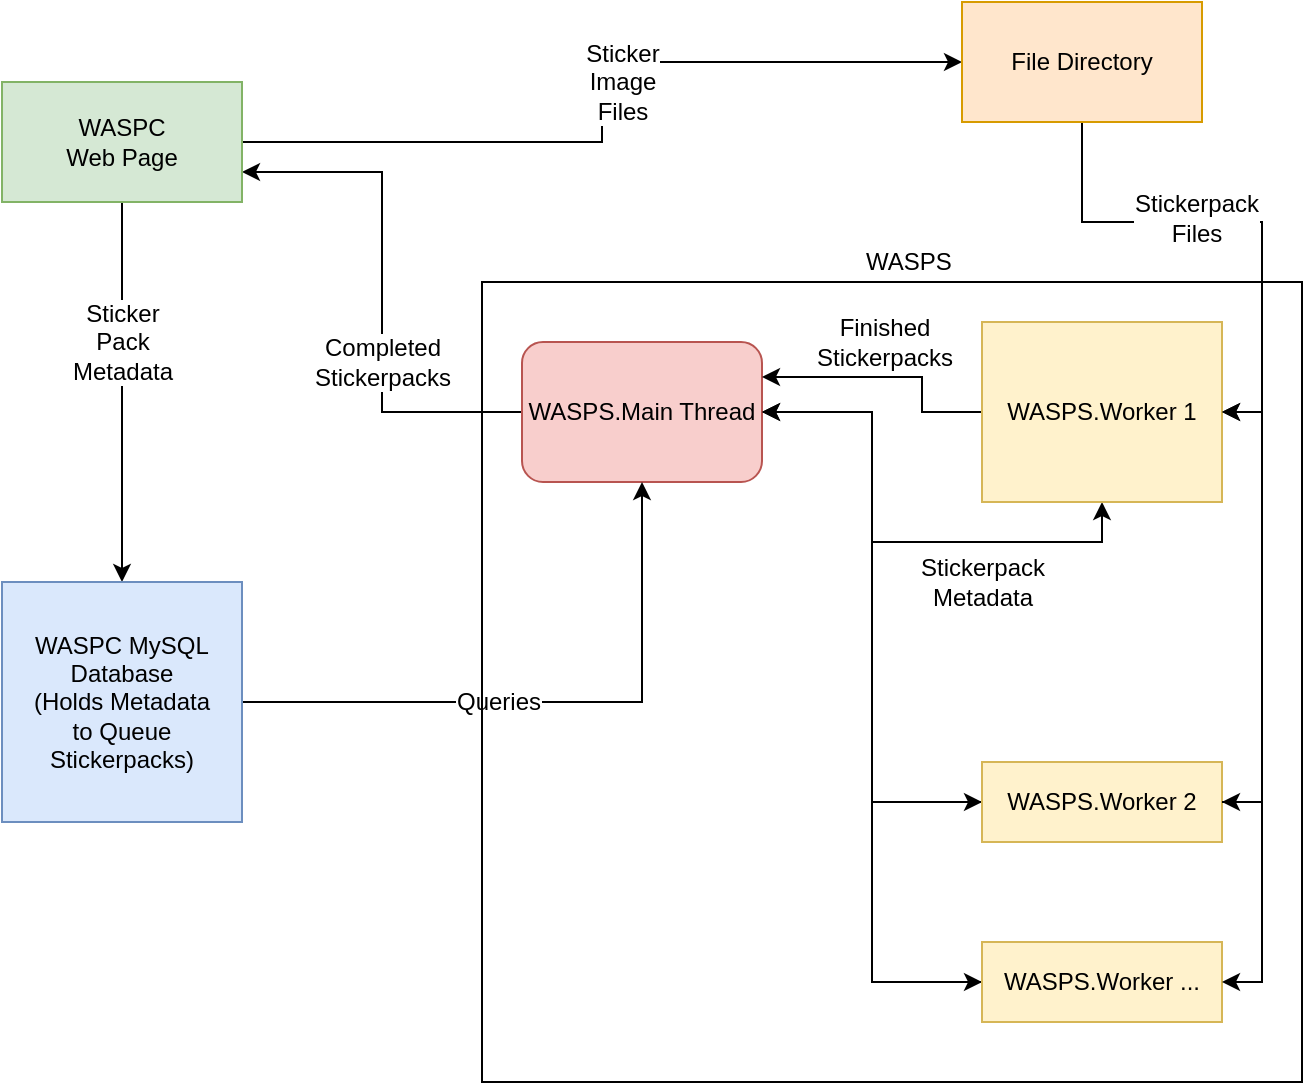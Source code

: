 <mxfile version="10.5.4" type="github"><diagram id="Z4A_8wUjsT93IdFoQ1Hn" name="Page-1"><mxGraphModel dx="1394" dy="771" grid="1" gridSize="10" guides="1" tooltips="1" connect="1" arrows="1" fold="1" page="1" pageScale="1" pageWidth="850" pageHeight="1100" math="0" shadow="0"><root><mxCell id="0"/><mxCell id="1" parent="0"/><mxCell id="iqGBE6cUt0kcgTVgOzWH-14" style="edgeStyle=orthogonalEdgeStyle;rounded=0;orthogonalLoop=1;jettySize=auto;html=1;entryX=1;entryY=0.75;entryDx=0;entryDy=0;" parent="1" source="iqGBE6cUt0kcgTVgOzWH-1" target="iqGBE6cUt0kcgTVgOzWH-5" edge="1"><mxGeometry relative="1" as="geometry"/></mxCell><mxCell id="iqGBE6cUt0kcgTVgOzWH-15" value="&lt;div&gt;Completed&lt;/div&gt;&lt;div&gt;Stickerpacks&lt;/div&gt;" style="text;html=1;resizable=0;points=[];align=center;verticalAlign=middle;labelBackgroundColor=#ffffff;" parent="iqGBE6cUt0kcgTVgOzWH-14" vertex="1" connectable="0"><mxGeometry x="0.254" y="1" relative="1" as="geometry"><mxPoint x="1" y="68" as="offset"/></mxGeometry></mxCell><mxCell id="iqGBE6cUt0kcgTVgOzWH-22" style="edgeStyle=orthogonalEdgeStyle;rounded=0;orthogonalLoop=1;jettySize=auto;html=1;entryX=0.5;entryY=1;entryDx=0;entryDy=0;" parent="1" source="iqGBE6cUt0kcgTVgOzWH-1" target="iqGBE6cUt0kcgTVgOzWH-2" edge="1"><mxGeometry relative="1" as="geometry"/></mxCell><mxCell id="iqGBE6cUt0kcgTVgOzWH-25" value="&lt;div&gt;Stickerpack&lt;/div&gt;&lt;div&gt;Metadata&lt;/div&gt;" style="text;html=1;resizable=0;points=[];align=center;verticalAlign=middle;labelBackgroundColor=#ffffff;" parent="iqGBE6cUt0kcgTVgOzWH-22" vertex="1" connectable="0"><mxGeometry x="0.004" y="-3" relative="1" as="geometry"><mxPoint x="47" y="17" as="offset"/></mxGeometry></mxCell><mxCell id="iqGBE6cUt0kcgTVgOzWH-26" style="edgeStyle=orthogonalEdgeStyle;rounded=0;orthogonalLoop=1;jettySize=auto;html=1;entryX=0;entryY=0.5;entryDx=0;entryDy=0;" parent="1" source="iqGBE6cUt0kcgTVgOzWH-1" target="iqGBE6cUt0kcgTVgOzWH-3" edge="1"><mxGeometry relative="1" as="geometry"/></mxCell><mxCell id="iqGBE6cUt0kcgTVgOzWH-28" style="edgeStyle=orthogonalEdgeStyle;rounded=0;orthogonalLoop=1;jettySize=auto;html=1;entryX=0;entryY=0.5;entryDx=0;entryDy=0;" parent="1" source="iqGBE6cUt0kcgTVgOzWH-1" target="iqGBE6cUt0kcgTVgOzWH-4" edge="1"><mxGeometry relative="1" as="geometry"/></mxCell><mxCell id="iqGBE6cUt0kcgTVgOzWH-1" value="WASPS.Main Thread" style="rounded=1;whiteSpace=wrap;html=1;fillColor=#f8cecc;strokeColor=#b85450;" parent="1" vertex="1"><mxGeometry x="320" y="330" width="120" height="70" as="geometry"/></mxCell><mxCell id="iqGBE6cUt0kcgTVgOzWH-23" style="edgeStyle=orthogonalEdgeStyle;rounded=0;orthogonalLoop=1;jettySize=auto;html=1;entryX=1;entryY=0.25;entryDx=0;entryDy=0;" parent="1" source="iqGBE6cUt0kcgTVgOzWH-2" target="iqGBE6cUt0kcgTVgOzWH-1" edge="1"><mxGeometry relative="1" as="geometry"><Array as="points"><mxPoint x="520" y="365"/><mxPoint x="520" y="348"/></Array></mxGeometry></mxCell><mxCell id="iqGBE6cUt0kcgTVgOzWH-24" value="&lt;div&gt;Finished&lt;/div&gt;&lt;div&gt;Stickerpacks&lt;/div&gt;" style="text;html=1;resizable=0;points=[];align=center;verticalAlign=middle;labelBackgroundColor=#ffffff;" parent="iqGBE6cUt0kcgTVgOzWH-23" vertex="1" connectable="0"><mxGeometry x="-0.071" y="-2" relative="1" as="geometry"><mxPoint x="-8" y="-16" as="offset"/></mxGeometry></mxCell><mxCell id="iqGBE6cUt0kcgTVgOzWH-2" value="WASPS.Worker 1" style="rounded=0;whiteSpace=wrap;html=1;fillColor=#fff2cc;strokeColor=#d6b656;" parent="1" vertex="1"><mxGeometry x="550" y="320" width="120" height="90" as="geometry"/></mxCell><mxCell id="iqGBE6cUt0kcgTVgOzWH-27" style="edgeStyle=orthogonalEdgeStyle;rounded=0;orthogonalLoop=1;jettySize=auto;html=1;entryX=1;entryY=0.5;entryDx=0;entryDy=0;" parent="1" source="iqGBE6cUt0kcgTVgOzWH-3" target="iqGBE6cUt0kcgTVgOzWH-1" edge="1"><mxGeometry relative="1" as="geometry"/></mxCell><mxCell id="iqGBE6cUt0kcgTVgOzWH-3" value="&lt;div&gt;WASPS.Worker 2&lt;/div&gt;" style="rounded=0;whiteSpace=wrap;html=1;fillColor=#fff2cc;strokeColor=#d6b656;" parent="1" vertex="1"><mxGeometry x="550" y="540" width="120" height="40" as="geometry"/></mxCell><mxCell id="iqGBE6cUt0kcgTVgOzWH-29" style="edgeStyle=orthogonalEdgeStyle;rounded=0;orthogonalLoop=1;jettySize=auto;html=1;entryX=1;entryY=0.5;entryDx=0;entryDy=0;" parent="1" source="iqGBE6cUt0kcgTVgOzWH-4" target="iqGBE6cUt0kcgTVgOzWH-1" edge="1"><mxGeometry relative="1" as="geometry"/></mxCell><mxCell id="iqGBE6cUt0kcgTVgOzWH-4" value="&lt;div&gt;WASPS.Worker ...&lt;/div&gt;" style="rounded=0;whiteSpace=wrap;html=1;fillColor=#fff2cc;strokeColor=#d6b656;" parent="1" vertex="1"><mxGeometry x="550" y="630" width="120" height="40" as="geometry"/></mxCell><mxCell id="iqGBE6cUt0kcgTVgOzWH-9" style="edgeStyle=orthogonalEdgeStyle;rounded=0;orthogonalLoop=1;jettySize=auto;html=1;" parent="1" source="iqGBE6cUt0kcgTVgOzWH-5" target="iqGBE6cUt0kcgTVgOzWH-8" edge="1"><mxGeometry relative="1" as="geometry"/></mxCell><mxCell id="iqGBE6cUt0kcgTVgOzWH-10" value="&lt;div&gt;Sticker&lt;/div&gt;&lt;div&gt;Pack&lt;br&gt;&lt;/div&gt;&lt;div&gt;Metadata&lt;/div&gt;" style="text;html=1;resizable=0;points=[];align=center;verticalAlign=middle;labelBackgroundColor=#ffffff;" parent="iqGBE6cUt0kcgTVgOzWH-9" vertex="1" connectable="0"><mxGeometry x="0.326" y="1" relative="1" as="geometry"><mxPoint x="-1" y="-56" as="offset"/></mxGeometry></mxCell><mxCell id="iqGBE6cUt0kcgTVgOzWH-32" style="edgeStyle=orthogonalEdgeStyle;rounded=0;orthogonalLoop=1;jettySize=auto;html=1;entryX=0;entryY=0.5;entryDx=0;entryDy=0;" parent="1" source="iqGBE6cUt0kcgTVgOzWH-5" target="iqGBE6cUt0kcgTVgOzWH-31" edge="1"><mxGeometry relative="1" as="geometry"/></mxCell><mxCell id="iqGBE6cUt0kcgTVgOzWH-33" value="&lt;div&gt;Sticker&lt;/div&gt;&lt;div&gt;Image&lt;/div&gt;&lt;div&gt;Files&lt;/div&gt;" style="text;html=1;resizable=0;points=[];align=center;verticalAlign=middle;labelBackgroundColor=#ffffff;" parent="iqGBE6cUt0kcgTVgOzWH-32" vertex="1" connectable="0"><mxGeometry x="0.145" y="-4" relative="1" as="geometry"><mxPoint x="1" y="6" as="offset"/></mxGeometry></mxCell><mxCell id="iqGBE6cUt0kcgTVgOzWH-5" value="&lt;div&gt;WASPC &lt;br&gt;&lt;/div&gt;&lt;div&gt;Web Page&lt;/div&gt;" style="rounded=0;whiteSpace=wrap;html=1;fillColor=#d5e8d4;strokeColor=#82b366;" parent="1" vertex="1"><mxGeometry x="60" y="200" width="120" height="60" as="geometry"/></mxCell><mxCell id="iqGBE6cUt0kcgTVgOzWH-11" style="edgeStyle=orthogonalEdgeStyle;rounded=0;orthogonalLoop=1;jettySize=auto;html=1;" parent="1" source="iqGBE6cUt0kcgTVgOzWH-8" target="iqGBE6cUt0kcgTVgOzWH-1" edge="1"><mxGeometry relative="1" as="geometry"/></mxCell><mxCell id="iqGBE6cUt0kcgTVgOzWH-12" value="Queries" style="text;html=1;resizable=0;points=[];align=center;verticalAlign=middle;labelBackgroundColor=#ffffff;" parent="iqGBE6cUt0kcgTVgOzWH-11" vertex="1" connectable="0"><mxGeometry x="0.15" y="-1" relative="1" as="geometry"><mxPoint x="-51" y="-1" as="offset"/></mxGeometry></mxCell><mxCell id="iqGBE6cUt0kcgTVgOzWH-8" value="&lt;div&gt;WASPC MySQL&lt;/div&gt;&lt;div&gt;Database&lt;/div&gt;&lt;div&gt;(Holds Metadata&lt;/div&gt;&lt;div&gt;to Queue&lt;/div&gt;&lt;div&gt;Stickerpacks)&lt;br&gt;&lt;/div&gt;" style="rounded=0;whiteSpace=wrap;html=1;fillColor=#dae8fc;strokeColor=#6c8ebf;" parent="1" vertex="1"><mxGeometry x="60" y="450" width="120" height="120" as="geometry"/></mxCell><mxCell id="iqGBE6cUt0kcgTVgOzWH-34" style="edgeStyle=orthogonalEdgeStyle;rounded=0;orthogonalLoop=1;jettySize=auto;html=1;entryX=1;entryY=0.5;entryDx=0;entryDy=0;exitX=1;exitY=0.5;exitDx=0;exitDy=0;" parent="1" source="iqGBE6cUt0kcgTVgOzWH-3" target="iqGBE6cUt0kcgTVgOzWH-2" edge="1"><mxGeometry relative="1" as="geometry"/></mxCell><mxCell id="iqGBE6cUt0kcgTVgOzWH-35" style="edgeStyle=orthogonalEdgeStyle;rounded=0;orthogonalLoop=1;jettySize=auto;html=1;entryX=1;entryY=0.5;entryDx=0;entryDy=0;" parent="1" source="iqGBE6cUt0kcgTVgOzWH-31" target="iqGBE6cUt0kcgTVgOzWH-2" edge="1"><mxGeometry relative="1" as="geometry"/></mxCell><mxCell id="iqGBE6cUt0kcgTVgOzWH-36" style="edgeStyle=orthogonalEdgeStyle;rounded=0;orthogonalLoop=1;jettySize=auto;html=1;entryX=1;entryY=0.5;entryDx=0;entryDy=0;" parent="1" source="iqGBE6cUt0kcgTVgOzWH-31" target="iqGBE6cUt0kcgTVgOzWH-3" edge="1"><mxGeometry relative="1" as="geometry"><Array as="points"><mxPoint x="600" y="270"/><mxPoint x="690" y="270"/><mxPoint x="690" y="560"/></Array></mxGeometry></mxCell><mxCell id="iqGBE6cUt0kcgTVgOzWH-37" style="edgeStyle=orthogonalEdgeStyle;rounded=0;orthogonalLoop=1;jettySize=auto;html=1;entryX=1;entryY=0.5;entryDx=0;entryDy=0;" parent="1" source="iqGBE6cUt0kcgTVgOzWH-31" target="iqGBE6cUt0kcgTVgOzWH-4" edge="1"><mxGeometry relative="1" as="geometry"><Array as="points"><mxPoint x="600" y="270"/><mxPoint x="690" y="270"/><mxPoint x="690" y="650"/></Array></mxGeometry></mxCell><mxCell id="iqGBE6cUt0kcgTVgOzWH-38" value="&lt;div&gt;Stickerpack&lt;/div&gt;&lt;div&gt;Files&lt;br&gt;&lt;/div&gt;" style="text;html=1;resizable=0;points=[];align=center;verticalAlign=middle;labelBackgroundColor=#ffffff;" parent="iqGBE6cUt0kcgTVgOzWH-37" vertex="1" connectable="0"><mxGeometry x="-0.604" y="2" relative="1" as="geometry"><mxPoint as="offset"/></mxGeometry></mxCell><mxCell id="iqGBE6cUt0kcgTVgOzWH-31" value="&lt;div&gt;File Directory&lt;/div&gt;" style="rounded=0;whiteSpace=wrap;html=1;fillColor=#ffe6cc;strokeColor=#d79b00;" parent="1" vertex="1"><mxGeometry x="540" y="160" width="120" height="60" as="geometry"/></mxCell><mxCell id="CshaAPvUrNc97oty_WjM-1" value="" style="rounded=0;whiteSpace=wrap;html=1;fillColor=none;" vertex="1" parent="1"><mxGeometry x="300" y="300" width="410" height="400" as="geometry"/></mxCell><mxCell id="CshaAPvUrNc97oty_WjM-2" value="WASPS" style="text;html=1;resizable=0;points=[];autosize=1;align=left;verticalAlign=top;spacingTop=-4;" vertex="1" parent="1"><mxGeometry x="490" y="280" width="60" height="20" as="geometry"/></mxCell></root></mxGraphModel></diagram></mxfile>